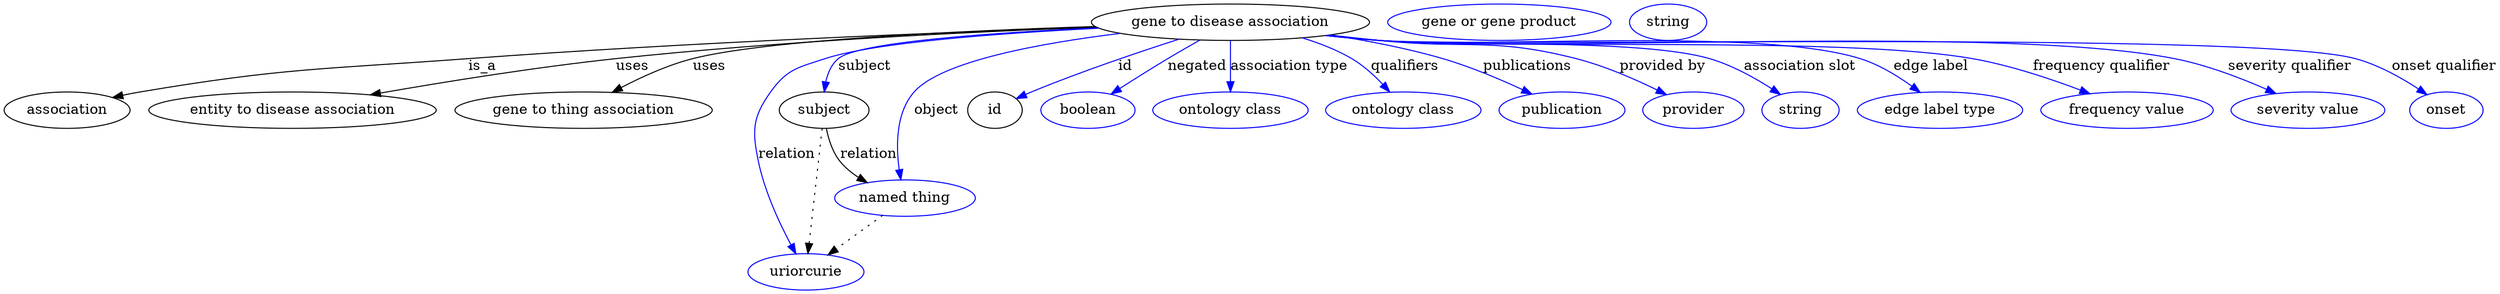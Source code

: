 digraph {
	graph [bb="0,0,2017.3,283"];
	node [label="\N"];
	"gene to disease association"	 [height=0.5,
		label="gene to disease association",
		pos="1001,265",
		width=2.9428];
	association	 [height=0.5,
		pos="50.046,178",
		width=1.3902];
	"gene to disease association" -> association	 [label=is_a,
		lp="382.05,221.5",
		pos="e,86.931,190.31 897.21,261.24 772.2,256.21 555.97,245.91 371.05,229 254.17,218.31 223.81,220.55 109.05,196 104.98,195.13 100.79,\
194.11 96.612,193.01"];
	"entity to disease association"	 [height=0.5,
		pos="227.05,178",
		width=3.0331];
	"gene to disease association" -> "entity to disease association"	 [label=uses,
		lp="493.05,221.5",
		pos="e,289.3,192.84 896.56,261.73 791.27,257.5 624.32,248.26 481.05,229 419.2,220.69 349.78,206.4 299.16,195.06"];
	"gene to thing association"	 [height=0.5,
		pos="453.05,178",
		width=2.7442];
	"gene to disease association" -> "gene to thing association"	 [label=uses,
		lp="554.05,221.5",
		pos="e,477,195.65 896.31,262.11 781.72,258 605.82,248.68 542.05,229 522.09,222.84 501.74,211.62 485.54,201.27"];
	subject	 [height=0.5,
		pos="649.05,178",
		width=0.99297];
	"gene to disease association" -> subject	 [color=blue,
		label=subject,
		lp="687.55,221.5",
		pos="e,651.02,196.16 899.98,259.41 808.77,253.51 686.18,243.1 668.05,229 660.81,223.37 656.33,214.68 653.55,206.06",
		style=solid];
	relation	 [color=blue,
		height=0.5,
		label=uriorcurie,
		pos="634.05,18",
		width=1.2638];
	"gene to disease association" -> relation	 [color=blue,
		label=relation,
		lp="620.05,134.5",
		pos="e,626.31,36.091 899.01,259.93 812.88,254.64 696.8,244.87 653.05,229 628.36,220.05 617.44,218.58 604.05,196 588.36,169.55 594.29,\
157.38 599.05,127 603.51,98.522 614.15,67.327 622.53,45.634",
		style=solid];
	object	 [color=blue,
		height=0.5,
		label="named thing",
		pos="717.05,91",
		width=1.5346];
	"gene to disease association" -> object	 [color=blue,
		label=object,
		lp="747.05,178",
		pos="e,713.69,109.04 916.66,254.01 846.6,243.07 754.6,223.87 730.05,196 711.72,175.21 710.48,142.45 712.55,119.05",
		style=solid];
	id	 [height=0.5,
		pos="800.05,178",
		width=0.75];
	"gene to disease association" -> id	 [color=blue,
		label=id,
		lp="913.55,221.5",
		pos="e,821.63,189.09 959,248.33 925.45,234.81 877.39,214.96 836.05,196 834.28,195.19 832.48,194.35 830.66,193.48",
		style=solid];
	negated	 [color=blue,
		height=0.5,
		label=boolean,
		pos="883.05,178",
		width=1.0652];
	"gene to disease association" -> negated	 [color=blue,
		label=negated,
		lp="971.55,221.5",
		pos="e,903.73,193.25 977.17,247.39 958.31,233.49 931.93,214.04 911.89,199.27",
		style=solid];
	"association type"	 [color=blue,
		height=0.5,
		label="ontology class",
		pos="1001,178",
		width=1.7151];
	"gene to disease association" -> "association type"	 [color=blue,
		label="association type",
		lp="1045,221.5",
		pos="e,1001,196 1001,246.97 1001,235.19 1001,219.56 1001,206.16",
		style=solid];
	qualifiers	 [color=blue,
		height=0.5,
		label="ontology class",
		pos="1142,178",
		width=1.7151];
	"gene to disease association" -> qualifiers	 [color=blue,
		label=qualifiers,
		lp="1137,221.5",
		pos="e,1128.2,195.97 1053.1,249.11 1066.7,243.79 1080.9,237.1 1093,229 1103.5,222.03 1113.4,212.51 1121.5,203.58",
		style=solid];
	publications	 [color=blue,
		height=0.5,
		label=publication,
		pos="1272,178",
		width=1.3902];
	"gene to disease association" -> publications	 [color=blue,
		label=publications,
		lp="1236.5,221.5",
		pos="e,1245.2,193.27 1077.3,252.43 1105.9,246.69 1138.3,238.92 1167,229 1190.9,220.77 1216.3,208.51 1236.2,198.07",
		style=solid];
	"provided by"	 [color=blue,
		height=0.5,
		label=provider,
		pos="1380,178",
		width=1.1193];
	"gene to disease association" -> "provided by"	 [color=blue,
		label="provided by",
		lp="1347,221.5",
		pos="e,1355.7,192.62 1077.7,252.55 1090.5,250.6 1103.6,248.68 1116,247 1186.1,237.53 1206.1,248.6 1274,229 1299.6,221.63 1326.5,208.59 \
1346.9,197.53",
		style=solid];
	"association slot"	 [color=blue,
		height=0.5,
		label=string,
		pos="1469,178",
		width=0.84854];
	"gene to disease association" -> "association slot"	 [color=blue,
		label="association slot",
		lp="1459,221.5",
		pos="e,1450.7,192.54 1076.1,252.28 1089.4,250.31 1103.1,248.45 1116,247 1234.7,233.76 1270.1,264.71 1384,229 1405.1,222.4 1426.4,209.61 \
1442.4,198.49",
		style=solid];
	"edge label"	 [color=blue,
		height=0.5,
		label="edge label type",
		pos="1582,178",
		width=1.7873];
	"gene to disease association" -> "edge label"	 [color=blue,
		label="edge label",
		lp="1563,221.5",
		pos="e,1562.4,195.38 1075.4,252.14 1088.9,250.16 1102.9,248.33 1116,247 1202.1,238.3 1422.8,255.86 1505,229 1522.8,223.19 1540.4,212.07 \
1554.3,201.69",
		style=solid];
	"frequency qualifier"	 [color=blue,
		height=0.5,
		label="frequency value",
		pos="1732,178",
		width=1.8776];
	"gene to disease association" -> "frequency qualifier"	 [color=blue,
		label="frequency qualifier",
		lp="1698,221.5",
		pos="e,1698.9,193.77 1075.1,252.09 1088.7,250.1 1102.8,248.28 1116,247 1222.1,236.75 1490.6,249.85 1595,229 1627.7,222.48 1663,209.22 \
1689.5,197.85",
		style=solid];
	"severity qualifier"	 [color=blue,
		height=0.5,
		label="severity value",
		pos="1877,178",
		width=1.661];
	"gene to disease association" -> "severity qualifier"	 [color=blue,
		label="severity qualifier",
		lp="1846.5,221.5",
		pos="e,1847.7,193.75 1074.8,252.04 1088.5,250.04 1102.7,248.23 1116,247 1257.3,234.01 1615.3,258.65 1754,229 1783.6,222.69 1815,209.53 \
1838.7,198.16",
		style=solid];
	"onset qualifier"	 [color=blue,
		height=0.5,
		label=onset,
		pos="1988,178",
		width=0.81243];
	"gene to disease association" -> "onset qualifier"	 [color=blue,
		label="onset qualifier",
		lp="1970.5,221.5",
		pos="e,1969.4,192.09 1074.5,252.02 1088.3,250.01 1102.6,248.21 1116,247 1202.5,239.27 1813.3,251.9 1897,229 1920.1,222.69 1943.6,209.33 \
1960.9,197.87",
		style=solid];
	subject -> relation	 [pos="e,635.75,36.223 647.35,159.96 644.77,132.35 639.8,79.375 636.72,46.525",
		style=dotted];
	subject -> object	 [label=relation,
		lp="689.05,134.5",
		pos="e,689.69,106.85 653.08,159.74 656.01,149.4 660.76,136.65 668.05,127 671.89,121.91 676.64,117.23 681.67,113.03"];
	"gene to disease association_subject"	 [color=blue,
		height=0.5,
		label="gene or gene product",
		pos="1210,265",
		width=2.3651];
	object -> relation	 [pos="e,652.91,34.588 697.8,74.069 686.72,64.326 672.64,51.941 660.53,41.291",
		style=dotted];
	association_id	 [color=blue,
		height=0.5,
		label=string,
		pos="1344,265",
		width=0.84854];
}
